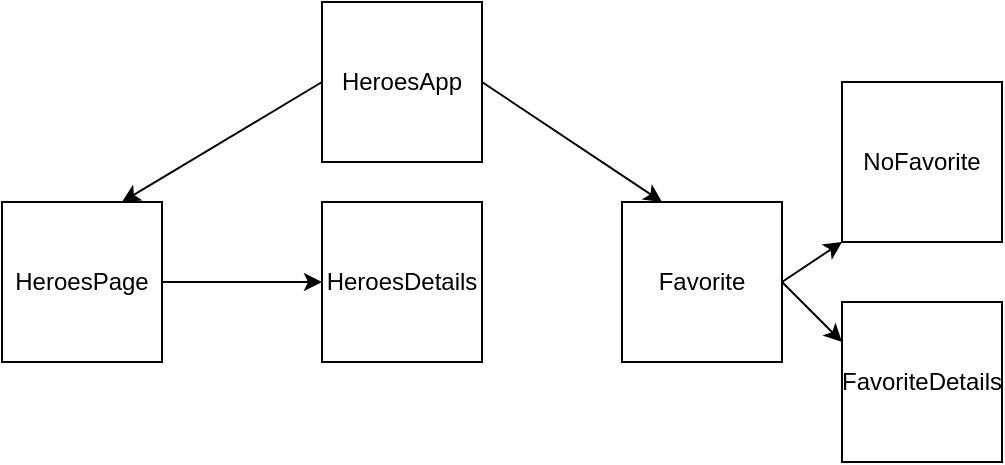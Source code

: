 <mxfile>
    <diagram id="ArZKCt-XTeTCBI_cRse7" name="Page-1">
        <mxGraphModel dx="1254" dy="624" grid="1" gridSize="10" guides="1" tooltips="1" connect="1" arrows="1" fold="1" page="1" pageScale="1" pageWidth="827" pageHeight="1169" math="0" shadow="0">
            <root>
                <mxCell id="0"/>
                <mxCell id="1" parent="0"/>
                <mxCell id="6" style="edgeStyle=none;html=1;exitX=0;exitY=0.5;exitDx=0;exitDy=0;entryX=0.75;entryY=0;entryDx=0;entryDy=0;" parent="1" source="2" target="3" edge="1">
                    <mxGeometry relative="1" as="geometry"/>
                </mxCell>
                <mxCell id="8" style="edgeStyle=none;html=1;exitX=1;exitY=0.5;exitDx=0;exitDy=0;entryX=0.25;entryY=0;entryDx=0;entryDy=0;" parent="1" source="2" target="5" edge="1">
                    <mxGeometry relative="1" as="geometry"/>
                </mxCell>
                <mxCell id="2" value="HeroesApp" style="whiteSpace=wrap;html=1;aspect=fixed;" parent="1" vertex="1">
                    <mxGeometry x="210" y="20" width="80" height="80" as="geometry"/>
                </mxCell>
                <mxCell id="7" style="edgeStyle=none;html=1;exitX=1;exitY=0.5;exitDx=0;exitDy=0;entryX=0;entryY=0.5;entryDx=0;entryDy=0;" parent="1" source="3" target="4" edge="1">
                    <mxGeometry relative="1" as="geometry"/>
                </mxCell>
                <mxCell id="3" value="HeroesPage" style="whiteSpace=wrap;html=1;aspect=fixed;" parent="1" vertex="1">
                    <mxGeometry x="50" y="120" width="80" height="80" as="geometry"/>
                </mxCell>
                <mxCell id="4" value="HeroesDetails" style="whiteSpace=wrap;html=1;aspect=fixed;" parent="1" vertex="1">
                    <mxGeometry x="210" y="120" width="80" height="80" as="geometry"/>
                </mxCell>
                <mxCell id="11" style="edgeStyle=none;html=1;exitX=1;exitY=0.5;exitDx=0;exitDy=0;entryX=0;entryY=1;entryDx=0;entryDy=0;" edge="1" parent="1" source="5" target="9">
                    <mxGeometry relative="1" as="geometry"/>
                </mxCell>
                <mxCell id="12" style="edgeStyle=none;html=1;exitX=1;exitY=0.5;exitDx=0;exitDy=0;entryX=0;entryY=0.25;entryDx=0;entryDy=0;" edge="1" parent="1" source="5" target="10">
                    <mxGeometry relative="1" as="geometry"/>
                </mxCell>
                <mxCell id="5" value="Favorite" style="whiteSpace=wrap;html=1;aspect=fixed;" parent="1" vertex="1">
                    <mxGeometry x="360" y="120" width="80" height="80" as="geometry"/>
                </mxCell>
                <mxCell id="9" value="NoFavorite" style="whiteSpace=wrap;html=1;aspect=fixed;" vertex="1" parent="1">
                    <mxGeometry x="470" y="60" width="80" height="80" as="geometry"/>
                </mxCell>
                <mxCell id="10" value="FavoriteDetails" style="whiteSpace=wrap;html=1;aspect=fixed;" vertex="1" parent="1">
                    <mxGeometry x="470" y="170" width="80" height="80" as="geometry"/>
                </mxCell>
            </root>
        </mxGraphModel>
    </diagram>
</mxfile>